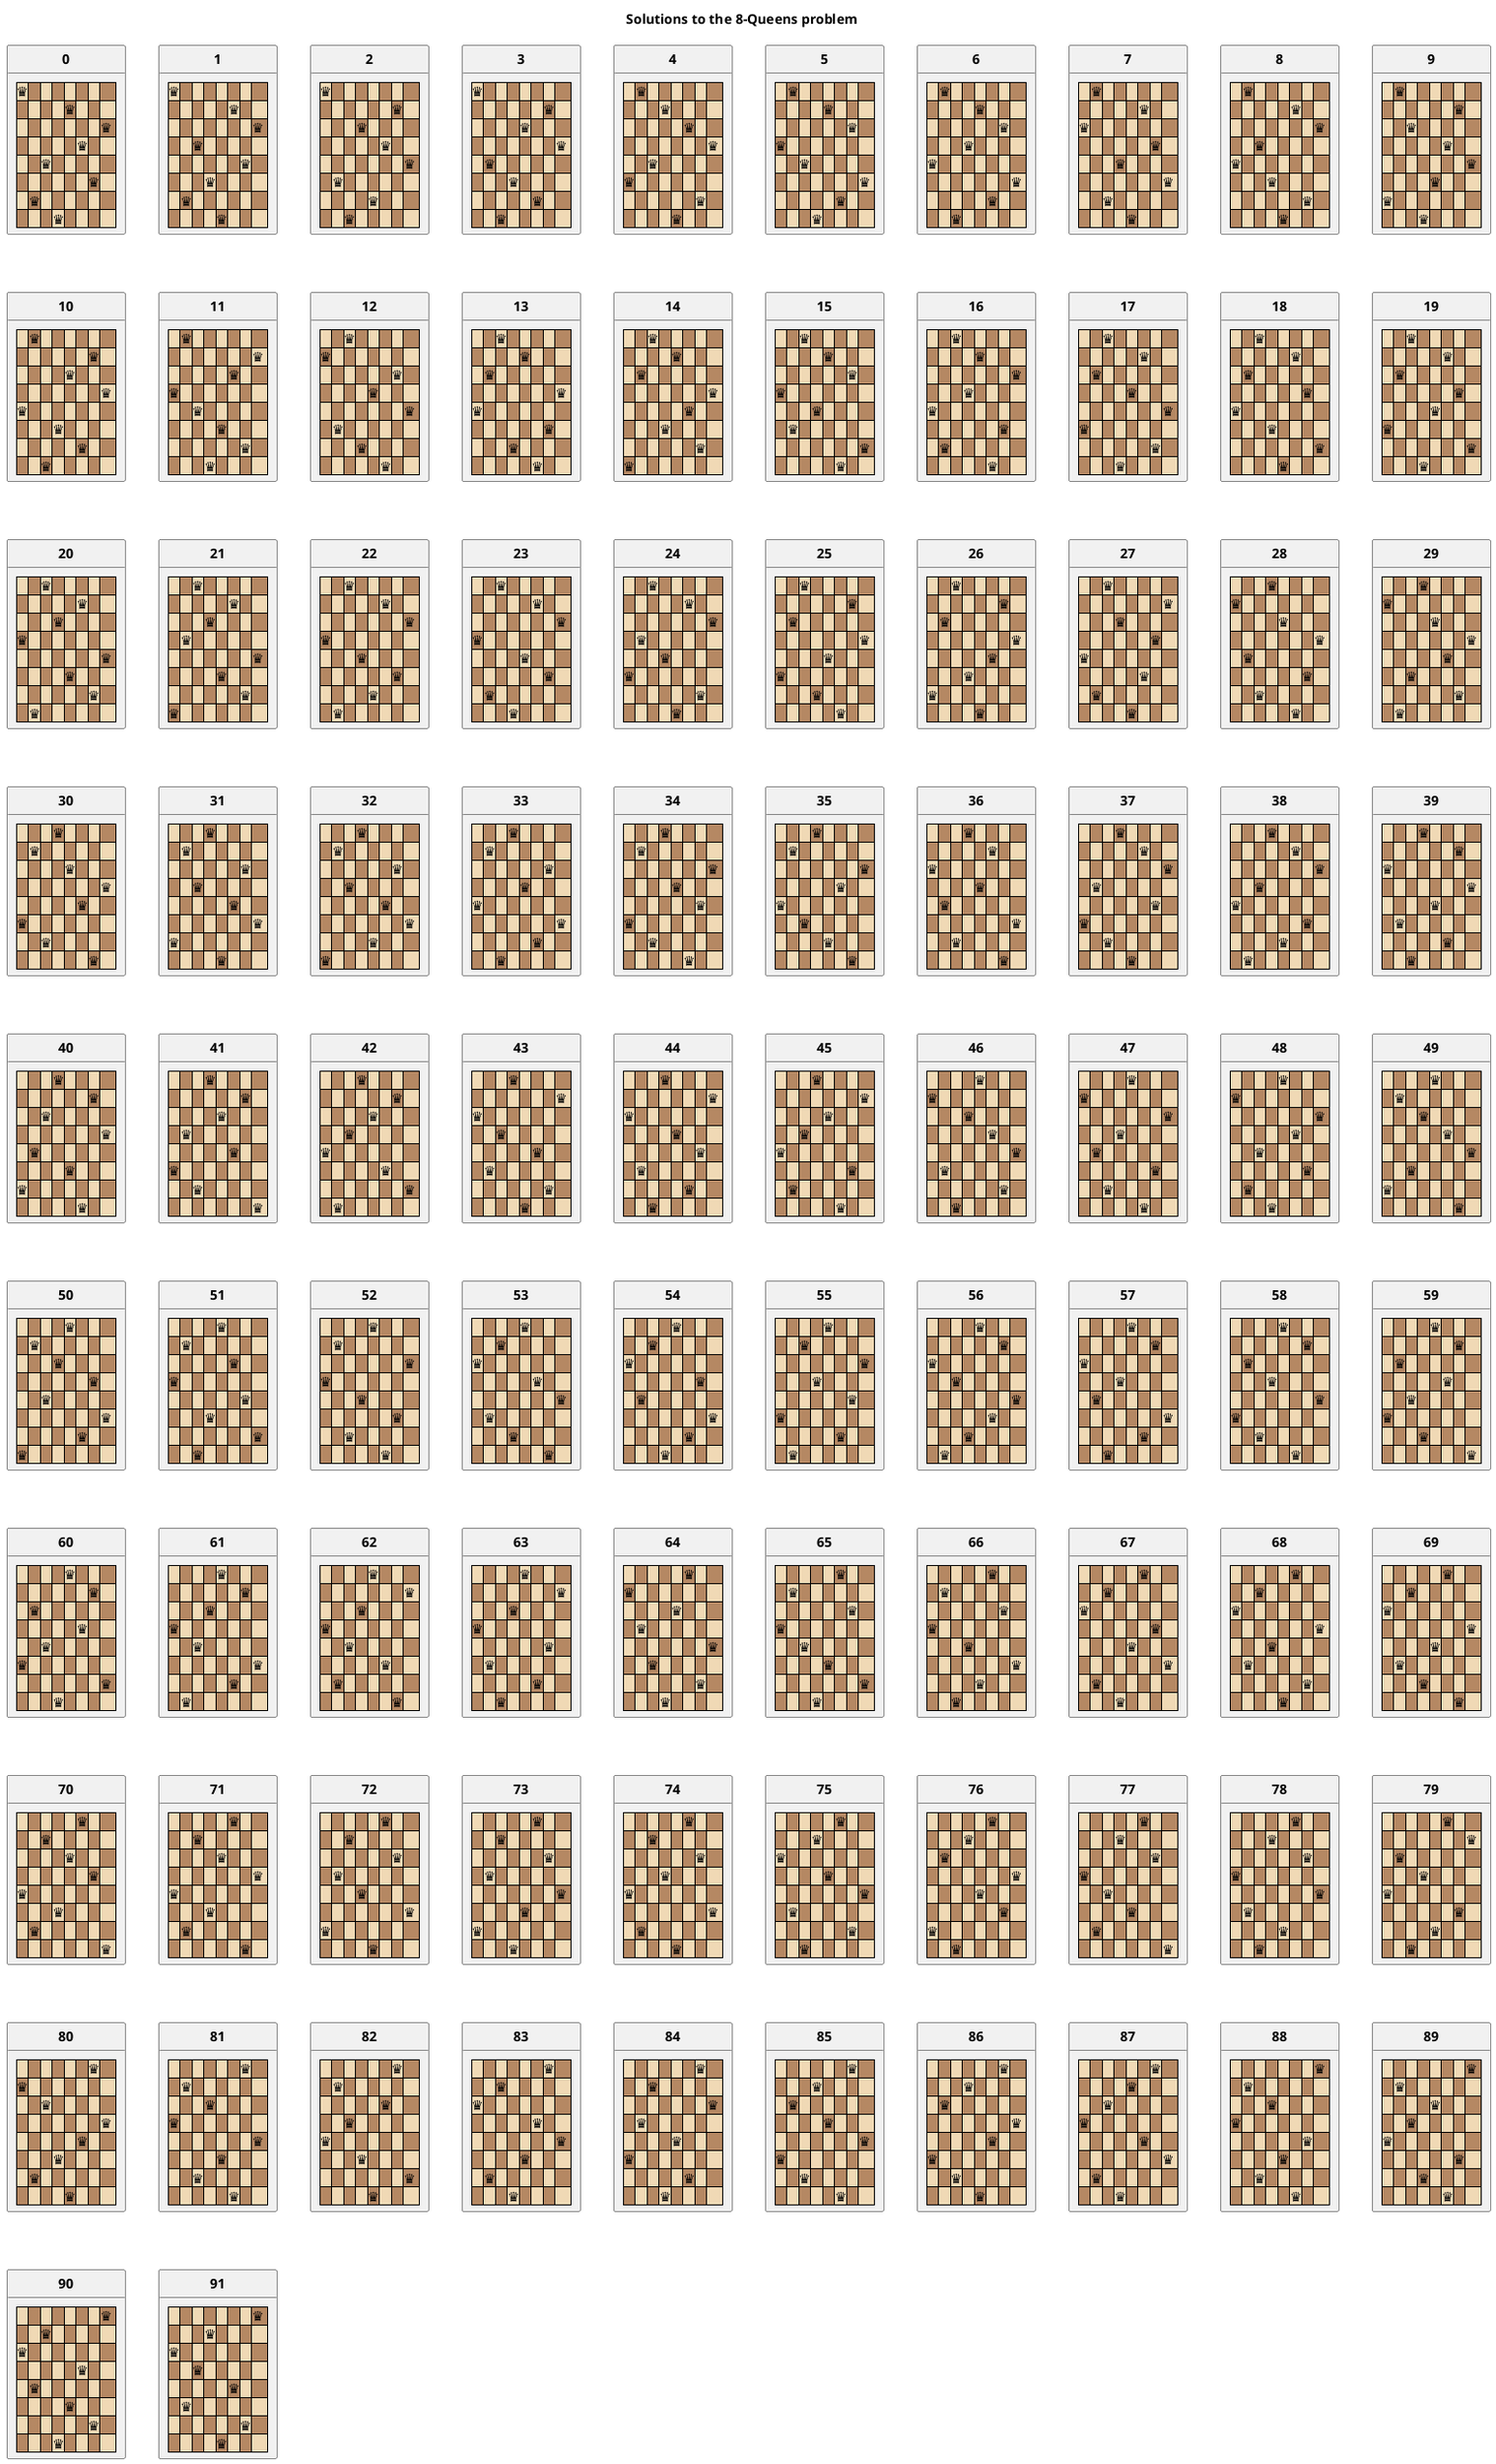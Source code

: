 'Solves the N-Queen problem and draws all the solutions!
'
'Practically one would instead solve the problem in a conventional programming
'language (such as C++, Rust, Python, ...) and use PlantUML only to draw the solutions.
'However, here I use PlantUML itself to solve the problem too because:
'1. This is a fun project and I want to have fun. This is not production code that I
'   write for professional reasons.
'2. To demonstrate the capability of PlantUML (specifically its preprocessor) as a
'   full fledged Turing complete language (a graphical language, if you will!).

@startuml queen##input_n

!function $get_right_diagonal($row, $column)
    !return $row + $column
!endfunction

!function $get_left_diagonal_offset()
    !return $n - 1
!endfunction

!function $get_left_diagonal($row, $column)
    !return ($row - $column) + $get_left_diagonal_offset()
!endfunction

!function $to_variable($array_name, $index)
'This helper function "hacks" an array.
'As plantuml preprocessor does not provide any array or dictionary data structure, we
'simulate it using string concatenation. For each array and index, we create a variable
'and use that as the array element.
    !return %string($array_name + $index)
!endfunction

!function $get($array_name, $index)
'This helper function gets the value of an array element.
    !return %get_variable_value($to_variable($array_name, $index))
!endfunction

!procedure $set($array_name, $index, $value)
'This helper function sets the value of an array element.
    %set_variable_value($to_variable($array_name, $index), $value)
!endprocedure

!function $is_odd($number)
'As PlantUML currently does not provide a modulo function or operator, we use another
'"hack" to check if a number is odd.
'Perform integer division by 2, then multiply by 2. Due to truncation, the value will
'not be equal to the starting number if it is odd.
    !return ($number / 2 * 2) != $number
!endfunction

!function $make_chessboard()
    !$diagram = ""
    !$row = 0
    'The below two while loops "hack" a table to draw a chessboard.
    !while $row < $n
        !$column = 0
        !while $column < $n
            !$diagram = $diagram + "| "

            'Use lichess's default chessboard colours. Why? Because lichess is
            'open source. https://github.com/lichess-org/lichobile/blob/master/www/images/board/svg/brown.svg?short_path=afac3d9
            !if $is_odd($row + $column)
                !$diagram = $diagram + "<#b58863>"
            !else
                !$diagram = $diagram + "<#f0d9b5>"
            !endif

            'Due to the Pigeonhole Principle, a Queen problem solution has a Queen in
            'exactly one column of every row. So place a Queen in the diagram in that
            'column and leave the others blank.
            !if $get("placed_queen_id", $row) == $column
                !$diagram = $diagram + "♛"
            !endif
            !$column = $column + 1
        !endwhile
        !$diagram = $diagram + " |" + %newline()
        !$row = $row + 1
    !endwhile
    !return $diagram
!endfunction

!function $is_occupied($row, $column)
    !return $get("is_occupied_column", $column) == %true() \
        || $get("is_occupied_right_diagonal", $get_right_diagonal($row, $column)) == %true() \
        || $get("is_occupied_left_diagonal", $get_left_diagonal($row, $column)) == %true()
!endfunction

!procedure $update_occupancy($row, $column, $status)
    $set("is_occupied_column", $column, $status)
    $set("is_occupied_right_diagonal", $get_right_diagonal($row, $column), $status)
    $set("is_occupied_left_diagonal", $get_left_diagonal($row, $column), $status)
!endprocedure

!procedure $draw_solution()
'Draw the solutions and arrange them beautifully, ... that is, as beautifully as
'PlantUML supports.
    '"Hack" a class diagram such that the solution count is the class name and a
    'chessboard (showing the solution) is the class field!
    class **$solution_counter** {
        $make_chessboard()
    }
    !$solution_counter = $solution_counter + 1
!endprocedure

!procedure $place_nth_queen($row)
    !$column = 0
    !while $column < $n
        'For the given row, iterate over the columns to try placing a Queen.
        !if $is_occupied($row, $column) == %false()
            $set("placed_queen_id", $row, $column)
            $update_occupancy($row, $column, %true())

            !if ($row + 1) < $n
                'Recurse to try placing a Queen in the next row.
                $place_nth_queen($row + 1)
            !else
                'When we reach here, we have successfully placed a Queen in each row
                'without conflict. We have found a solution, so we draw it!
                $draw_solution()
            !endif

            'We have either found a solution or failed to place a Queen in one of the
            'lower rows. So we clear our state arrays to search for the next solution.
            $update_occupancy($row, $column, %false())
        !endif
        !$column = $column + 1
    !endwhile
!endprocedure

!function $get_number_of_diagonals()
    !return $n * 2 - 1
!endfunction

!procedure $solve_queen($input_n)
    !global $solution_counter = 0
    !global $n = $input_n

    'Initialize the state arrays.
    'PlantUML does not support for loop (except for JSON data), so use while loop.
    'We need two while loops, one to initialize the state arrays of size n, and the
    'other below for state arrays of size 'number_of_diagonals'.
    'placed_queen_id notes for each row, the column number in which a Queen is placed.
    'is_occupied_* note if a column, right diagonal and left diagonal are occupied.
    !$index = 0
    !while $index < $n
        $set("placed_queen_id", $index, 0)
        $set("is_occupied_column", $index, %false())
        !$index = $index + 1
    !endwhile

    !$index = 0
    !$number_of_diagonals = $get_number_of_diagonals()
    !while $index < $number_of_diagonals
        $set("is_occupied_right_diagonal", $index, %false())
        $set("is_occupied_left_diagonal", $index, %false())
        !$index = $index + 1
    !endwhile

    'As described in $draw_solution() function, we "hack" a class diagram by having the
    'solution count as the class name. The circle would make the hack look ugly. ^_^
    hide circle
    title Solutions to the $n-Queens problem
    $place_nth_queen(0)
!endprocedure

'input_n is the number of Queens and will be assigned via CLI.
!input_n ?= 8
$solve_queen(%intval(input_n))

@enduml

